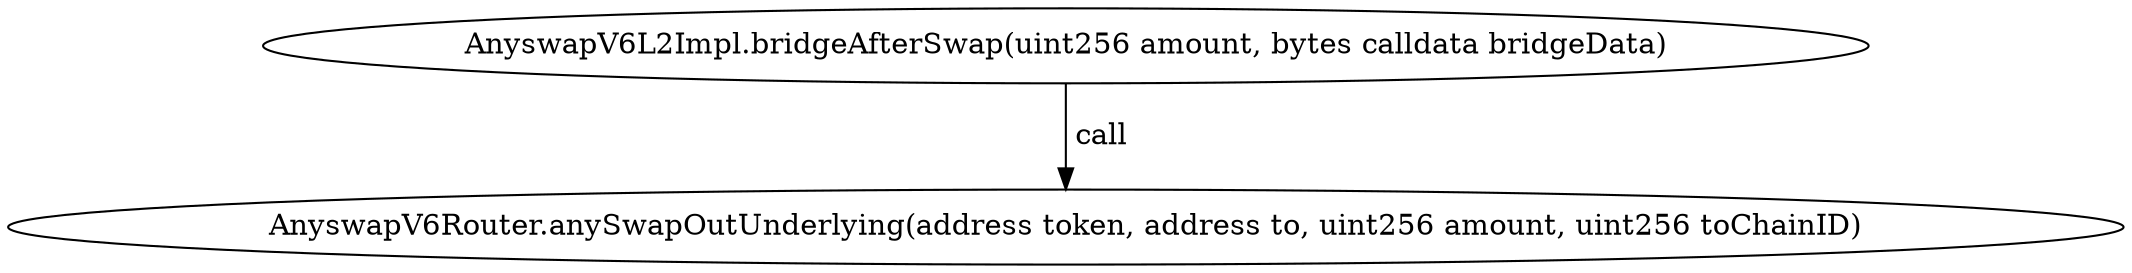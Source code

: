 digraph "" {
	graph [bb="0,0,856.15,124.8"];
	node [label="\N"];
	"AnyswapV6L2Impl.bridgeAfterSwap(uint256 amount, bytes calldata bridgeData)"	 [height=0.5,
		pos="428.07,106.8",
		width=9.0964];
	"AnyswapV6Router.anySwapOutUnderlying(address token, address to, uint256 amount, uint256 toChainID)"	 [height=0.5,
		pos="428.07,18",
		width=11.891];
	"AnyswapV6L2Impl.bridgeAfterSwap(uint256 amount, bytes calldata bridgeData)" -> "AnyswapV6Router.anySwapOutUnderlying(address token, address to, uint256 amount, uint256 toChainID)" [key=call,
	label=" call",
	lp="439.93,62.4",
	pos="e,428.07,36.072 428.07,88.401 428.07,76.295 428.07,60.208 428.07,46.467"];
}

